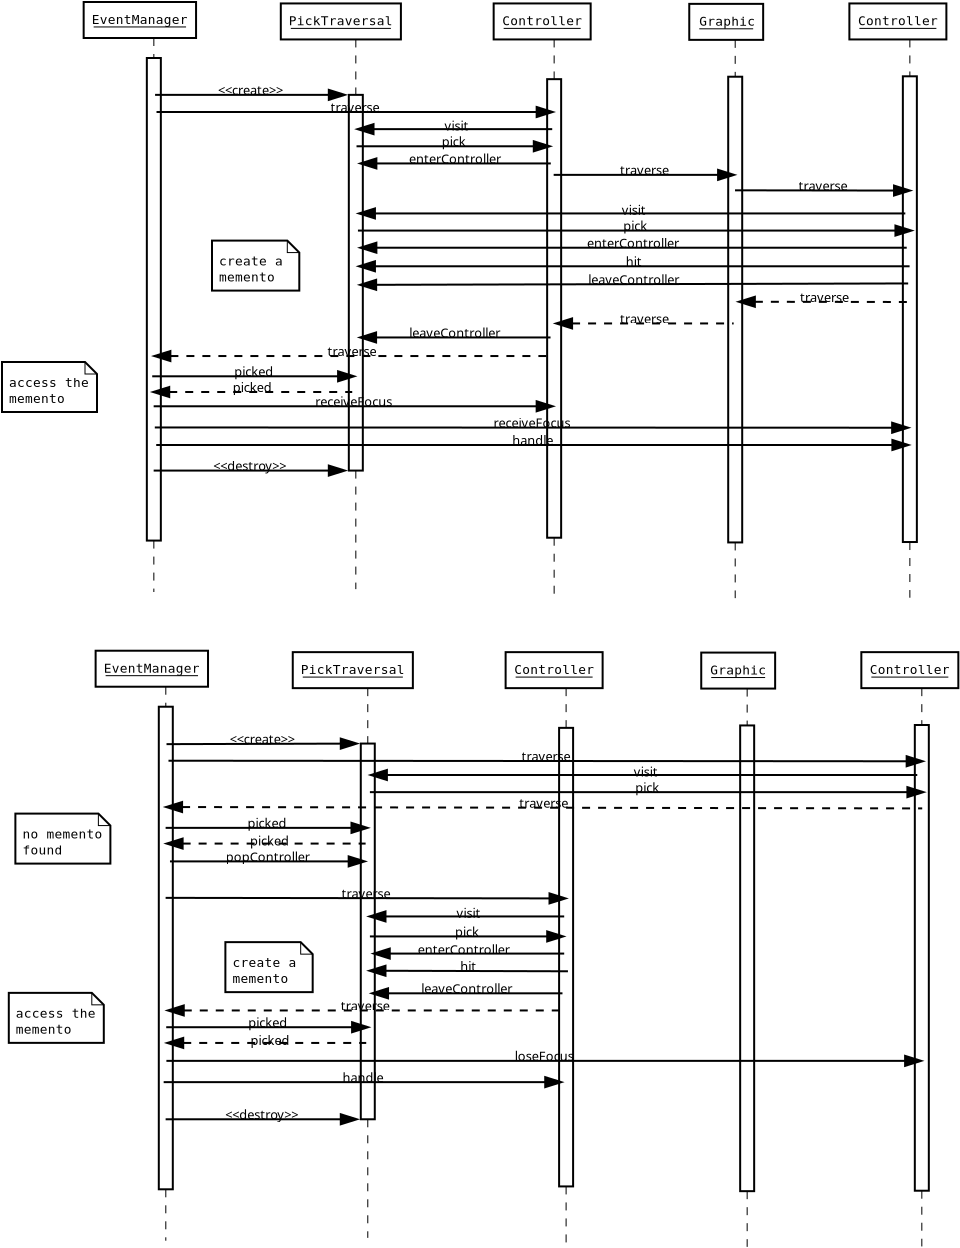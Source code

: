 <?xml version="1.0"?>
<dia:diagram xmlns:dia="http://www.lysator.liu.se/~alla/dia/">
  <dia:layer name="Background" visible="true">
    <dia:object type="UML - Objet" version="0" id="O0">
      <dia:attribute name="obj_pos">
        <dia:point val="33.423,3.45"/>
      </dia:attribute>
      <dia:attribute name="obj_bb">
        <dia:rectangle val="33.373,3.4;38.067,5.3"/>
      </dia:attribute>
      <dia:attribute name="elem_corner">
        <dia:point val="33.423,3.45"/>
      </dia:attribute>
      <dia:attribute name="elem_width">
        <dia:real val="4.594"/>
      </dia:attribute>
      <dia:attribute name="elem_height">
        <dia:real val="1.8"/>
      </dia:attribute>
      <dia:attribute name="text">
        <dia:composite type="text">
          <dia:attribute name="string">
            <dia:string>#Graphic#</dia:string>
          </dia:attribute>
          <dia:attribute name="font">
            <dia:font name="Courier"/>
          </dia:attribute>
          <dia:attribute name="height">
            <dia:real val="0.8"/>
          </dia:attribute>
          <dia:attribute name="pos">
            <dia:point val="35.72,4.545"/>
          </dia:attribute>
          <dia:attribute name="color">
            <dia:color val="#000000"/>
          </dia:attribute>
          <dia:attribute name="alignment">
            <dia:enum val="1"/>
          </dia:attribute>
        </dia:composite>
      </dia:attribute>
      <dia:attribute name="stereotype">
        <dia:string/>
      </dia:attribute>
      <dia:attribute name="exstate">
        <dia:string/>
      </dia:attribute>
      <dia:attribute name="attrib">
        <dia:composite type="text">
          <dia:attribute name="string">
            <dia:string>##</dia:string>
          </dia:attribute>
          <dia:attribute name="font">
            <dia:font name="Courier"/>
          </dia:attribute>
          <dia:attribute name="height">
            <dia:real val="0.8"/>
          </dia:attribute>
          <dia:attribute name="pos">
            <dia:point val="0,0"/>
          </dia:attribute>
          <dia:attribute name="color">
            <dia:color val="#000000"/>
          </dia:attribute>
          <dia:attribute name="alignment">
            <dia:enum val="0"/>
          </dia:attribute>
        </dia:composite>
      </dia:attribute>
      <dia:attribute name="is_active">
        <dia:boolean val="false"/>
      </dia:attribute>
      <dia:attribute name="show_attribs">
        <dia:boolean val="false"/>
      </dia:attribute>
      <dia:attribute name="multiple">
        <dia:boolean val="false"/>
      </dia:attribute>
    </dia:object>
    <dia:object type="UML - Lifeline" version="0" id="O1">
      <dia:attribute name="obj_pos">
        <dia:point val="35.72,5.25"/>
      </dia:attribute>
      <dia:attribute name="obj_bb">
        <dia:rectangle val="34.72,5.225;36.72,33.189"/>
      </dia:attribute>
      <dia:attribute name="conn_endpoints">
        <dia:point val="35.72,5.25"/>
        <dia:point val="35.72,33.164"/>
      </dia:attribute>
      <dia:attribute name="rtop">
        <dia:real val="1.843"/>
      </dia:attribute>
      <dia:attribute name="rbot">
        <dia:real val="25.129"/>
      </dia:attribute>
      <dia:attribute name="draw_focus">
        <dia:boolean val="true"/>
      </dia:attribute>
      <dia:attribute name="draw_cross">
        <dia:boolean val="false"/>
      </dia:attribute>
      <dia:connections>
        <dia:connection handle="0" to="O0" connection="6"/>
      </dia:connections>
    </dia:object>
    <dia:object type="UML - Objet" version="0" id="O2">
      <dia:attribute name="obj_pos">
        <dia:point val="3.143,3.357"/>
      </dia:attribute>
      <dia:attribute name="obj_bb">
        <dia:rectangle val="3.093,3.307;10.21,5.207"/>
      </dia:attribute>
      <dia:attribute name="elem_corner">
        <dia:point val="3.143,3.357"/>
      </dia:attribute>
      <dia:attribute name="elem_width">
        <dia:real val="7.018"/>
      </dia:attribute>
      <dia:attribute name="elem_height">
        <dia:real val="1.8"/>
      </dia:attribute>
      <dia:attribute name="text">
        <dia:composite type="text">
          <dia:attribute name="string">
            <dia:string>#EventManager#</dia:string>
          </dia:attribute>
          <dia:attribute name="font">
            <dia:font name="Courier"/>
          </dia:attribute>
          <dia:attribute name="height">
            <dia:real val="0.8"/>
          </dia:attribute>
          <dia:attribute name="pos">
            <dia:point val="6.652,4.452"/>
          </dia:attribute>
          <dia:attribute name="color">
            <dia:color val="#000000"/>
          </dia:attribute>
          <dia:attribute name="alignment">
            <dia:enum val="1"/>
          </dia:attribute>
        </dia:composite>
      </dia:attribute>
      <dia:attribute name="stereotype">
        <dia:string/>
      </dia:attribute>
      <dia:attribute name="exstate">
        <dia:string/>
      </dia:attribute>
      <dia:attribute name="attrib">
        <dia:composite type="text">
          <dia:attribute name="string">
            <dia:string>##</dia:string>
          </dia:attribute>
          <dia:attribute name="font">
            <dia:font name="Courier"/>
          </dia:attribute>
          <dia:attribute name="height">
            <dia:real val="0.8"/>
          </dia:attribute>
          <dia:attribute name="pos">
            <dia:point val="0,0"/>
          </dia:attribute>
          <dia:attribute name="color">
            <dia:color val="#000000"/>
          </dia:attribute>
          <dia:attribute name="alignment">
            <dia:enum val="0"/>
          </dia:attribute>
        </dia:composite>
      </dia:attribute>
      <dia:attribute name="is_active">
        <dia:boolean val="false"/>
      </dia:attribute>
      <dia:attribute name="show_attribs">
        <dia:boolean val="false"/>
      </dia:attribute>
      <dia:attribute name="multiple">
        <dia:boolean val="false"/>
      </dia:attribute>
    </dia:object>
    <dia:object type="UML - Objet" version="0" id="O3">
      <dia:attribute name="obj_pos">
        <dia:point val="23.643,3.429"/>
      </dia:attribute>
      <dia:attribute name="obj_bb">
        <dia:rectangle val="23.593,3.379;29.741,5.279"/>
      </dia:attribute>
      <dia:attribute name="elem_corner">
        <dia:point val="23.643,3.429"/>
      </dia:attribute>
      <dia:attribute name="elem_width">
        <dia:real val="6.048"/>
      </dia:attribute>
      <dia:attribute name="elem_height">
        <dia:real val="1.8"/>
      </dia:attribute>
      <dia:attribute name="text">
        <dia:composite type="text">
          <dia:attribute name="string">
            <dia:string>#Controller#</dia:string>
          </dia:attribute>
          <dia:attribute name="font">
            <dia:font name="Courier"/>
          </dia:attribute>
          <dia:attribute name="height">
            <dia:real val="0.8"/>
          </dia:attribute>
          <dia:attribute name="pos">
            <dia:point val="26.667,4.523"/>
          </dia:attribute>
          <dia:attribute name="color">
            <dia:color val="#000000"/>
          </dia:attribute>
          <dia:attribute name="alignment">
            <dia:enum val="1"/>
          </dia:attribute>
        </dia:composite>
      </dia:attribute>
      <dia:attribute name="stereotype">
        <dia:string/>
      </dia:attribute>
      <dia:attribute name="exstate">
        <dia:string/>
      </dia:attribute>
      <dia:attribute name="attrib">
        <dia:composite type="text">
          <dia:attribute name="string">
            <dia:string>##</dia:string>
          </dia:attribute>
          <dia:attribute name="font">
            <dia:font name="Courier"/>
          </dia:attribute>
          <dia:attribute name="height">
            <dia:real val="0.8"/>
          </dia:attribute>
          <dia:attribute name="pos">
            <dia:point val="0,0"/>
          </dia:attribute>
          <dia:attribute name="color">
            <dia:color val="#000000"/>
          </dia:attribute>
          <dia:attribute name="alignment">
            <dia:enum val="0"/>
          </dia:attribute>
        </dia:composite>
      </dia:attribute>
      <dia:attribute name="is_active">
        <dia:boolean val="false"/>
      </dia:attribute>
      <dia:attribute name="show_attribs">
        <dia:boolean val="false"/>
      </dia:attribute>
      <dia:attribute name="multiple">
        <dia:boolean val="false"/>
      </dia:attribute>
    </dia:object>
    <dia:object type="UML - Objet" version="0" id="O4">
      <dia:attribute name="obj_pos">
        <dia:point val="13,3.429"/>
      </dia:attribute>
      <dia:attribute name="obj_bb">
        <dia:rectangle val="12.95,3.379;20.552,5.279"/>
      </dia:attribute>
      <dia:attribute name="elem_corner">
        <dia:point val="13,3.429"/>
      </dia:attribute>
      <dia:attribute name="elem_width">
        <dia:real val="7.502"/>
      </dia:attribute>
      <dia:attribute name="elem_height">
        <dia:real val="1.8"/>
      </dia:attribute>
      <dia:attribute name="text">
        <dia:composite type="text">
          <dia:attribute name="string">
            <dia:string>#PickTraversal#</dia:string>
          </dia:attribute>
          <dia:attribute name="font">
            <dia:font name="Courier"/>
          </dia:attribute>
          <dia:attribute name="height">
            <dia:real val="0.8"/>
          </dia:attribute>
          <dia:attribute name="pos">
            <dia:point val="16.751,4.523"/>
          </dia:attribute>
          <dia:attribute name="color">
            <dia:color val="#000000"/>
          </dia:attribute>
          <dia:attribute name="alignment">
            <dia:enum val="1"/>
          </dia:attribute>
        </dia:composite>
      </dia:attribute>
      <dia:attribute name="stereotype">
        <dia:string/>
      </dia:attribute>
      <dia:attribute name="exstate">
        <dia:string/>
      </dia:attribute>
      <dia:attribute name="attrib">
        <dia:composite type="text">
          <dia:attribute name="string">
            <dia:string>##</dia:string>
          </dia:attribute>
          <dia:attribute name="font">
            <dia:font name="Courier"/>
          </dia:attribute>
          <dia:attribute name="height">
            <dia:real val="0.8"/>
          </dia:attribute>
          <dia:attribute name="pos">
            <dia:point val="0,0"/>
          </dia:attribute>
          <dia:attribute name="color">
            <dia:color val="#000000"/>
          </dia:attribute>
          <dia:attribute name="alignment">
            <dia:enum val="0"/>
          </dia:attribute>
        </dia:composite>
      </dia:attribute>
      <dia:attribute name="is_active">
        <dia:boolean val="false"/>
      </dia:attribute>
      <dia:attribute name="show_attribs">
        <dia:boolean val="false"/>
      </dia:attribute>
      <dia:attribute name="multiple">
        <dia:boolean val="false"/>
      </dia:attribute>
    </dia:object>
    <dia:object type="UML - Lifeline" version="0" id="O5">
      <dia:attribute name="obj_pos">
        <dia:point val="6.652,5.157"/>
      </dia:attribute>
      <dia:attribute name="obj_bb">
        <dia:rectangle val="5.652,5.132;7.652,32.882"/>
      </dia:attribute>
      <dia:attribute name="conn_endpoints">
        <dia:point val="6.652,5.157"/>
        <dia:point val="6.652,32.857"/>
      </dia:attribute>
      <dia:attribute name="rtop">
        <dia:real val="1"/>
      </dia:attribute>
      <dia:attribute name="rbot">
        <dia:real val="25.129"/>
      </dia:attribute>
      <dia:attribute name="draw_focus">
        <dia:boolean val="true"/>
      </dia:attribute>
      <dia:attribute name="draw_cross">
        <dia:boolean val="false"/>
      </dia:attribute>
      <dia:connections>
        <dia:connection handle="0" to="O2" connection="6"/>
      </dia:connections>
    </dia:object>
    <dia:object type="UML - Lifeline" version="0" id="O6">
      <dia:attribute name="obj_pos">
        <dia:point val="16.751,5.229"/>
      </dia:attribute>
      <dia:attribute name="obj_bb">
        <dia:rectangle val="15.751,5.204;17.751,32.739"/>
      </dia:attribute>
      <dia:attribute name="conn_endpoints">
        <dia:point val="16.751,5.229"/>
        <dia:point val="16.751,32.714"/>
      </dia:attribute>
      <dia:attribute name="rtop">
        <dia:real val="2.771"/>
      </dia:attribute>
      <dia:attribute name="rbot">
        <dia:real val="21.557"/>
      </dia:attribute>
      <dia:attribute name="draw_focus">
        <dia:boolean val="true"/>
      </dia:attribute>
      <dia:attribute name="draw_cross">
        <dia:boolean val="false"/>
      </dia:attribute>
      <dia:connections>
        <dia:connection handle="0" to="O4" connection="6"/>
      </dia:connections>
    </dia:object>
    <dia:object type="UML - Lifeline" version="0" id="O7">
      <dia:attribute name="obj_pos">
        <dia:point val="26.667,5.229"/>
      </dia:attribute>
      <dia:attribute name="obj_bb">
        <dia:rectangle val="25.667,5.204;27.667,33.025"/>
      </dia:attribute>
      <dia:attribute name="conn_endpoints">
        <dia:point val="26.667,5.229"/>
        <dia:point val="26.667,33"/>
      </dia:attribute>
      <dia:attribute name="rtop">
        <dia:real val="1.986"/>
      </dia:attribute>
      <dia:attribute name="rbot">
        <dia:real val="24.914"/>
      </dia:attribute>
      <dia:attribute name="draw_focus">
        <dia:boolean val="true"/>
      </dia:attribute>
      <dia:attribute name="draw_cross">
        <dia:boolean val="false"/>
      </dia:attribute>
      <dia:connections>
        <dia:connection handle="0" to="O3" connection="6"/>
      </dia:connections>
    </dia:object>
    <dia:object type="UML - Message" version="0" id="O8">
      <dia:attribute name="obj_pos">
        <dia:point val="6.714,8"/>
      </dia:attribute>
      <dia:attribute name="obj_bb">
        <dia:rectangle val="5.864,6.555;17.101,9.055"/>
      </dia:attribute>
      <dia:attribute name="conn_endpoints">
        <dia:point val="6.714,8"/>
        <dia:point val="16.251,8"/>
      </dia:attribute>
      <dia:attribute name="text">
        <dia:string>#create#</dia:string>
      </dia:attribute>
      <dia:attribute name="text_pos">
        <dia:point val="11.483,8"/>
      </dia:attribute>
      <dia:attribute name="type">
        <dia:int val="1"/>
      </dia:attribute>
      <dia:connections>
        <dia:connection handle="1" to="O6" connection="0"/>
      </dia:connections>
    </dia:object>
    <dia:object type="UML - Message" version="0" id="O9">
      <dia:attribute name="obj_pos">
        <dia:point val="6.643,26.786"/>
      </dia:attribute>
      <dia:attribute name="obj_bb">
        <dia:rectangle val="5.793,25.341;17.101,27.841"/>
      </dia:attribute>
      <dia:attribute name="conn_endpoints">
        <dia:point val="6.643,26.786"/>
        <dia:point val="16.251,26.786"/>
      </dia:attribute>
      <dia:attribute name="text">
        <dia:string>#destroy#</dia:string>
      </dia:attribute>
      <dia:attribute name="text_pos">
        <dia:point val="11.447,26.786"/>
      </dia:attribute>
      <dia:attribute name="type">
        <dia:int val="2"/>
      </dia:attribute>
    </dia:object>
    <dia:object type="UML - Message" version="0" id="O10">
      <dia:attribute name="obj_pos">
        <dia:point val="6.786,8.857"/>
      </dia:attribute>
      <dia:attribute name="obj_bb">
        <dia:rectangle val="5.936,7.412;27.493,9.912"/>
      </dia:attribute>
      <dia:attribute name="conn_endpoints">
        <dia:point val="6.786,8.857"/>
        <dia:point val="26.643,8.857"/>
      </dia:attribute>
      <dia:attribute name="text">
        <dia:string>#traverse#</dia:string>
      </dia:attribute>
      <dia:attribute name="text_pos">
        <dia:point val="16.714,8.857"/>
      </dia:attribute>
      <dia:attribute name="type">
        <dia:int val="0"/>
      </dia:attribute>
    </dia:object>
    <dia:object type="UML - Message" version="0" id="O11">
      <dia:attribute name="obj_pos">
        <dia:point val="26.571,9.714"/>
      </dia:attribute>
      <dia:attribute name="obj_bb">
        <dia:rectangle val="15.936,8.341;27.421,10.841"/>
      </dia:attribute>
      <dia:attribute name="conn_endpoints">
        <dia:point val="26.571,9.714"/>
        <dia:point val="16.786,9.714"/>
      </dia:attribute>
      <dia:attribute name="text">
        <dia:string>#visit#</dia:string>
      </dia:attribute>
      <dia:attribute name="text_pos">
        <dia:point val="21.786,9.786"/>
      </dia:attribute>
      <dia:attribute name="type">
        <dia:int val="0"/>
      </dia:attribute>
    </dia:object>
    <dia:object type="UML - Message" version="0" id="O12">
      <dia:attribute name="obj_pos">
        <dia:point val="16.786,10.571"/>
      </dia:attribute>
      <dia:attribute name="obj_bb">
        <dia:rectangle val="15.936,9.127;27.35,11.627"/>
      </dia:attribute>
      <dia:attribute name="conn_endpoints">
        <dia:point val="16.786,10.571"/>
        <dia:point val="26.5,10.571"/>
      </dia:attribute>
      <dia:attribute name="text">
        <dia:string>#pick#</dia:string>
      </dia:attribute>
      <dia:attribute name="text_pos">
        <dia:point val="21.643,10.571"/>
      </dia:attribute>
      <dia:attribute name="type">
        <dia:int val="0"/>
      </dia:attribute>
    </dia:object>
    <dia:object type="UML - Objet" version="0" id="O13">
      <dia:attribute name="obj_pos">
        <dia:point val="41.429,3.429"/>
      </dia:attribute>
      <dia:attribute name="obj_bb">
        <dia:rectangle val="41.379,3.379;47.527,5.279"/>
      </dia:attribute>
      <dia:attribute name="elem_corner">
        <dia:point val="41.429,3.429"/>
      </dia:attribute>
      <dia:attribute name="elem_width">
        <dia:real val="6.048"/>
      </dia:attribute>
      <dia:attribute name="elem_height">
        <dia:real val="1.8"/>
      </dia:attribute>
      <dia:attribute name="text">
        <dia:composite type="text">
          <dia:attribute name="string">
            <dia:string>#Controller#</dia:string>
          </dia:attribute>
          <dia:attribute name="font">
            <dia:font name="Courier"/>
          </dia:attribute>
          <dia:attribute name="height">
            <dia:real val="0.8"/>
          </dia:attribute>
          <dia:attribute name="pos">
            <dia:point val="44.453,4.523"/>
          </dia:attribute>
          <dia:attribute name="color">
            <dia:color val="#000000"/>
          </dia:attribute>
          <dia:attribute name="alignment">
            <dia:enum val="1"/>
          </dia:attribute>
        </dia:composite>
      </dia:attribute>
      <dia:attribute name="stereotype">
        <dia:string/>
      </dia:attribute>
      <dia:attribute name="exstate">
        <dia:string/>
      </dia:attribute>
      <dia:attribute name="attrib">
        <dia:composite type="text">
          <dia:attribute name="string">
            <dia:string>##</dia:string>
          </dia:attribute>
          <dia:attribute name="font">
            <dia:font name="Courier"/>
          </dia:attribute>
          <dia:attribute name="height">
            <dia:real val="0.8"/>
          </dia:attribute>
          <dia:attribute name="pos">
            <dia:point val="0,0"/>
          </dia:attribute>
          <dia:attribute name="color">
            <dia:color val="#000000"/>
          </dia:attribute>
          <dia:attribute name="alignment">
            <dia:enum val="0"/>
          </dia:attribute>
        </dia:composite>
      </dia:attribute>
      <dia:attribute name="is_active">
        <dia:boolean val="false"/>
      </dia:attribute>
      <dia:attribute name="show_attribs">
        <dia:boolean val="false"/>
      </dia:attribute>
      <dia:attribute name="multiple">
        <dia:boolean val="false"/>
      </dia:attribute>
    </dia:object>
    <dia:object type="UML - Lifeline" version="0" id="O14">
      <dia:attribute name="obj_pos">
        <dia:point val="44.453,5.229"/>
      </dia:attribute>
      <dia:attribute name="obj_bb">
        <dia:rectangle val="43.453,5.204;45.453,33.168"/>
      </dia:attribute>
      <dia:attribute name="conn_endpoints">
        <dia:point val="44.453,5.229"/>
        <dia:point val="44.453,33.143"/>
      </dia:attribute>
      <dia:attribute name="rtop">
        <dia:real val="1.843"/>
      </dia:attribute>
      <dia:attribute name="rbot">
        <dia:real val="25.129"/>
      </dia:attribute>
      <dia:attribute name="draw_focus">
        <dia:boolean val="true"/>
      </dia:attribute>
      <dia:attribute name="draw_cross">
        <dia:boolean val="false"/>
      </dia:attribute>
      <dia:connections>
        <dia:connection handle="0" to="O13" connection="6"/>
      </dia:connections>
    </dia:object>
    <dia:object type="UML - Message" version="0" id="O15">
      <dia:attribute name="obj_pos">
        <dia:point val="6.571,22.072"/>
      </dia:attribute>
      <dia:attribute name="obj_bb">
        <dia:rectangle val="5.721,20.627;17.564,23.127"/>
      </dia:attribute>
      <dia:attribute name="conn_endpoints">
        <dia:point val="6.571,22.072"/>
        <dia:point val="16.714,22.072"/>
      </dia:attribute>
      <dia:attribute name="text">
        <dia:string>#picked#</dia:string>
      </dia:attribute>
      <dia:attribute name="text_pos">
        <dia:point val="11.643,22.072"/>
      </dia:attribute>
      <dia:attribute name="type">
        <dia:int val="0"/>
      </dia:attribute>
    </dia:object>
    <dia:object type="UML - Message" version="0" id="O16">
      <dia:attribute name="obj_pos">
        <dia:point val="6.571,22.857"/>
      </dia:attribute>
      <dia:attribute name="obj_bb">
        <dia:rectangle val="5.721,21.413;17.421,23.913"/>
      </dia:attribute>
      <dia:attribute name="conn_endpoints">
        <dia:point val="6.571,22.857"/>
        <dia:point val="16.571,22.857"/>
      </dia:attribute>
      <dia:attribute name="text">
        <dia:string>#picked#</dia:string>
      </dia:attribute>
      <dia:attribute name="text_pos">
        <dia:point val="11.571,22.857"/>
      </dia:attribute>
      <dia:attribute name="type">
        <dia:int val="4"/>
      </dia:attribute>
    </dia:object>
    <dia:object type="UML - Message" version="0" id="O17">
      <dia:attribute name="obj_pos">
        <dia:point val="26.5,11.429"/>
      </dia:attribute>
      <dia:attribute name="obj_bb">
        <dia:rectangle val="16.079,9.984;30.036,12.484"/>
      </dia:attribute>
      <dia:attribute name="conn_endpoints">
        <dia:point val="26.5,11.429"/>
        <dia:point val="16.929,11.429"/>
      </dia:attribute>
      <dia:attribute name="text">
        <dia:string>#enterController#</dia:string>
      </dia:attribute>
      <dia:attribute name="text_pos">
        <dia:point val="21.714,11.429"/>
      </dia:attribute>
      <dia:attribute name="type">
        <dia:int val="0"/>
      </dia:attribute>
    </dia:object>
    <dia:object type="UML - Message" version="0" id="O18">
      <dia:attribute name="obj_pos">
        <dia:point val="26.643,12"/>
      </dia:attribute>
      <dia:attribute name="obj_bb">
        <dia:rectangle val="25.793,10.555;36.564,13.055"/>
      </dia:attribute>
      <dia:attribute name="conn_endpoints">
        <dia:point val="26.643,12"/>
        <dia:point val="35.714,12"/>
      </dia:attribute>
      <dia:attribute name="text">
        <dia:string>#traverse#</dia:string>
      </dia:attribute>
      <dia:attribute name="text_pos">
        <dia:point val="31.179,12"/>
      </dia:attribute>
      <dia:attribute name="type">
        <dia:int val="0"/>
      </dia:attribute>
    </dia:object>
    <dia:object type="UML - Message" version="0" id="O19">
      <dia:attribute name="obj_pos">
        <dia:point val="44.225,13.929"/>
      </dia:attribute>
      <dia:attribute name="obj_bb">
        <dia:rectangle val="16.007,12.555;45.075,15.055"/>
      </dia:attribute>
      <dia:attribute name="conn_endpoints">
        <dia:point val="44.225,13.929"/>
        <dia:point val="16.857,13.929"/>
      </dia:attribute>
      <dia:attribute name="text">
        <dia:string>#visit#</dia:string>
      </dia:attribute>
      <dia:attribute name="text_pos">
        <dia:point val="30.648,14"/>
      </dia:attribute>
      <dia:attribute name="type">
        <dia:int val="0"/>
      </dia:attribute>
    </dia:object>
    <dia:object type="UML - Message" version="0" id="O20">
      <dia:attribute name="obj_pos">
        <dia:point val="16.857,14.786"/>
      </dia:attribute>
      <dia:attribute name="obj_bb">
        <dia:rectangle val="16.007,13.341;45.432,15.841"/>
      </dia:attribute>
      <dia:attribute name="conn_endpoints">
        <dia:point val="16.857,14.786"/>
        <dia:point val="44.582,14.786"/>
      </dia:attribute>
      <dia:attribute name="text">
        <dia:string>#pick#</dia:string>
      </dia:attribute>
      <dia:attribute name="text_pos">
        <dia:point val="30.72,14.786"/>
      </dia:attribute>
      <dia:attribute name="type">
        <dia:int val="0"/>
      </dia:attribute>
    </dia:object>
    <dia:object type="UML - Message" version="0" id="O21">
      <dia:attribute name="obj_pos">
        <dia:point val="44.296,15.643"/>
      </dia:attribute>
      <dia:attribute name="obj_bb">
        <dia:rectangle val="16.079,14.198;45.146,16.698"/>
      </dia:attribute>
      <dia:attribute name="conn_endpoints">
        <dia:point val="44.296,15.643"/>
        <dia:point val="16.929,15.643"/>
      </dia:attribute>
      <dia:attribute name="text">
        <dia:string>#enterController#</dia:string>
      </dia:attribute>
      <dia:attribute name="text_pos">
        <dia:point val="30.612,15.643"/>
      </dia:attribute>
      <dia:attribute name="type">
        <dia:int val="0"/>
      </dia:attribute>
    </dia:object>
    <dia:object type="UML - Message" version="0" id="O22">
      <dia:attribute name="obj_pos">
        <dia:point val="44.368,17.429"/>
      </dia:attribute>
      <dia:attribute name="obj_bb">
        <dia:rectangle val="16.067,16.02;45.218,18.52"/>
      </dia:attribute>
      <dia:attribute name="conn_endpoints">
        <dia:point val="44.368,17.429"/>
        <dia:point val="16.917,17.5"/>
      </dia:attribute>
      <dia:attribute name="text">
        <dia:string>#leaveController#</dia:string>
      </dia:attribute>
      <dia:attribute name="text_pos">
        <dia:point val="30.642,17.464"/>
      </dia:attribute>
      <dia:attribute name="type">
        <dia:int val="0"/>
      </dia:attribute>
    </dia:object>
    <dia:object type="UML - Message" version="0" id="O23">
      <dia:attribute name="obj_pos">
        <dia:point val="26.714,19.429"/>
      </dia:attribute>
      <dia:attribute name="obj_bb">
        <dia:rectangle val="25.864,17.984;36.493,20.484"/>
      </dia:attribute>
      <dia:attribute name="conn_endpoints">
        <dia:point val="26.714,19.429"/>
        <dia:point val="35.643,19.429"/>
      </dia:attribute>
      <dia:attribute name="text">
        <dia:string>#traverse#</dia:string>
      </dia:attribute>
      <dia:attribute name="text_pos">
        <dia:point val="31.179,19.429"/>
      </dia:attribute>
      <dia:attribute name="type">
        <dia:int val="4"/>
      </dia:attribute>
    </dia:object>
    <dia:object type="UML - Message" version="0" id="O24">
      <dia:attribute name="obj_pos">
        <dia:point val="26.486,20.13"/>
      </dia:attribute>
      <dia:attribute name="obj_bb">
        <dia:rectangle val="16.064,18.686;30.022,21.186"/>
      </dia:attribute>
      <dia:attribute name="conn_endpoints">
        <dia:point val="26.486,20.13"/>
        <dia:point val="16.914,20.13"/>
      </dia:attribute>
      <dia:attribute name="text">
        <dia:string>#leaveController#</dia:string>
      </dia:attribute>
      <dia:attribute name="text_pos">
        <dia:point val="21.7,20.13"/>
      </dia:attribute>
      <dia:attribute name="type">
        <dia:int val="0"/>
      </dia:attribute>
    </dia:object>
    <dia:object type="UML - Message" version="0" id="O25">
      <dia:attribute name="obj_pos">
        <dia:point val="6.629,21.059"/>
      </dia:attribute>
      <dia:attribute name="obj_bb">
        <dia:rectangle val="5.779,19.614;27.336,22.114"/>
      </dia:attribute>
      <dia:attribute name="conn_endpoints">
        <dia:point val="6.629,21.059"/>
        <dia:point val="26.486,21.059"/>
      </dia:attribute>
      <dia:attribute name="text">
        <dia:string>#traverse#</dia:string>
      </dia:attribute>
      <dia:attribute name="text_pos">
        <dia:point val="16.557,21.059"/>
      </dia:attribute>
      <dia:attribute name="type">
        <dia:int val="4"/>
      </dia:attribute>
    </dia:object>
    <dia:object type="UML - Message" version="0" id="O26">
      <dia:attribute name="obj_pos">
        <dia:point val="6.643,23.571"/>
      </dia:attribute>
      <dia:attribute name="obj_bb">
        <dia:rectangle val="5.793,22.127;27.493,24.627"/>
      </dia:attribute>
      <dia:attribute name="conn_endpoints">
        <dia:point val="6.643,23.571"/>
        <dia:point val="26.643,23.571"/>
      </dia:attribute>
      <dia:attribute name="text">
        <dia:string>#receiveFocus#</dia:string>
      </dia:attribute>
      <dia:attribute name="text_pos">
        <dia:point val="16.643,23.571"/>
      </dia:attribute>
      <dia:attribute name="type">
        <dia:int val="0"/>
      </dia:attribute>
    </dia:object>
    <dia:object type="UML - Message" version="0" id="O27">
      <dia:attribute name="obj_pos">
        <dia:point val="6.7,24.63"/>
      </dia:attribute>
      <dia:attribute name="obj_bb">
        <dia:rectangle val="5.85,23.192;45.267,25.692"/>
      </dia:attribute>
      <dia:attribute name="conn_endpoints">
        <dia:point val="6.7,24.63"/>
        <dia:point val="44.417,24.643"/>
      </dia:attribute>
      <dia:attribute name="text">
        <dia:string>#receiveFocus#</dia:string>
      </dia:attribute>
      <dia:attribute name="text_pos">
        <dia:point val="25.558,24.637"/>
      </dia:attribute>
      <dia:attribute name="type">
        <dia:int val="0"/>
      </dia:attribute>
    </dia:object>
    <dia:object type="UML - Message" version="0" id="O28">
      <dia:attribute name="obj_pos">
        <dia:point val="44.439,16.571"/>
      </dia:attribute>
      <dia:attribute name="obj_bb">
        <dia:rectangle val="16.007,15.127;45.289,17.627"/>
      </dia:attribute>
      <dia:attribute name="conn_endpoints">
        <dia:point val="44.439,16.571"/>
        <dia:point val="16.857,16.571"/>
      </dia:attribute>
      <dia:attribute name="text">
        <dia:string>#hit#</dia:string>
      </dia:attribute>
      <dia:attribute name="text_pos">
        <dia:point val="30.648,16.571"/>
      </dia:attribute>
      <dia:attribute name="type">
        <dia:int val="0"/>
      </dia:attribute>
    </dia:object>
    <dia:object type="UML - Message" version="0" id="O29">
      <dia:attribute name="obj_pos">
        <dia:point val="35.711,12.773"/>
      </dia:attribute>
      <dia:attribute name="obj_bb">
        <dia:rectangle val="34.861,11.335;45.361,13.835"/>
      </dia:attribute>
      <dia:attribute name="conn_endpoints">
        <dia:point val="35.711,12.773"/>
        <dia:point val="44.511,12.786"/>
      </dia:attribute>
      <dia:attribute name="text">
        <dia:string>#traverse#</dia:string>
      </dia:attribute>
      <dia:attribute name="text_pos">
        <dia:point val="40.111,12.78"/>
      </dia:attribute>
      <dia:attribute name="type">
        <dia:int val="0"/>
      </dia:attribute>
    </dia:object>
    <dia:object type="UML - Message" version="0" id="O30">
      <dia:attribute name="obj_pos">
        <dia:point val="35.853,18.345"/>
      </dia:attribute>
      <dia:attribute name="obj_bb">
        <dia:rectangle val="35.003,16.906;45.361,19.406"/>
      </dia:attribute>
      <dia:attribute name="conn_endpoints">
        <dia:point val="35.853,18.345"/>
        <dia:point val="44.511,18.357"/>
      </dia:attribute>
      <dia:attribute name="text">
        <dia:string>#traverse#</dia:string>
      </dia:attribute>
      <dia:attribute name="text_pos">
        <dia:point val="40.182,18.351"/>
      </dia:attribute>
      <dia:attribute name="type">
        <dia:int val="4"/>
      </dia:attribute>
    </dia:object>
    <dia:object type="UML - Note" version="0" id="O31">
      <dia:attribute name="obj_pos">
        <dia:point val="9.56,15.286"/>
      </dia:attribute>
      <dia:attribute name="obj_bb">
        <dia:rectangle val="9.51,15.236;15.073,17.836"/>
      </dia:attribute>
      <dia:attribute name="elem_corner">
        <dia:point val="9.56,15.286"/>
      </dia:attribute>
      <dia:attribute name="elem_width">
        <dia:real val="5.463"/>
      </dia:attribute>
      <dia:attribute name="elem_height">
        <dia:real val="2.5"/>
      </dia:attribute>
      <dia:attribute name="text">
        <dia:composite type="text">
          <dia:attribute name="string">
            <dia:string>#create a 
memento#</dia:string>
          </dia:attribute>
          <dia:attribute name="font">
            <dia:font name="Courier"/>
          </dia:attribute>
          <dia:attribute name="height">
            <dia:real val="0.8"/>
          </dia:attribute>
          <dia:attribute name="pos">
            <dia:point val="9.91,16.53"/>
          </dia:attribute>
          <dia:attribute name="color">
            <dia:color val="#000000"/>
          </dia:attribute>
          <dia:attribute name="alignment">
            <dia:enum val="0"/>
          </dia:attribute>
        </dia:composite>
      </dia:attribute>
    </dia:object>
    <dia:object type="UML - Note" version="0" id="O32">
      <dia:attribute name="obj_pos">
        <dia:point val="-0.94,21.357"/>
      </dia:attribute>
      <dia:attribute name="obj_bb">
        <dia:rectangle val="-0.99,21.307;5.058,23.907"/>
      </dia:attribute>
      <dia:attribute name="elem_corner">
        <dia:point val="-0.94,21.357"/>
      </dia:attribute>
      <dia:attribute name="elem_width">
        <dia:real val="5.948"/>
      </dia:attribute>
      <dia:attribute name="elem_height">
        <dia:real val="2.5"/>
      </dia:attribute>
      <dia:attribute name="text">
        <dia:composite type="text">
          <dia:attribute name="string">
            <dia:string>#access the
memento#</dia:string>
          </dia:attribute>
          <dia:attribute name="font">
            <dia:font name="Courier"/>
          </dia:attribute>
          <dia:attribute name="height">
            <dia:real val="0.8"/>
          </dia:attribute>
          <dia:attribute name="pos">
            <dia:point val="-0.59,22.602"/>
          </dia:attribute>
          <dia:attribute name="color">
            <dia:color val="#000000"/>
          </dia:attribute>
          <dia:attribute name="alignment">
            <dia:enum val="0"/>
          </dia:attribute>
        </dia:composite>
      </dia:attribute>
    </dia:object>
    <dia:object type="UML - Objet" version="0" id="O33">
      <dia:attribute name="obj_pos">
        <dia:point val="34.022,35.886"/>
      </dia:attribute>
      <dia:attribute name="obj_bb">
        <dia:rectangle val="33.972,35.836;38.665,37.736"/>
      </dia:attribute>
      <dia:attribute name="elem_corner">
        <dia:point val="34.022,35.886"/>
      </dia:attribute>
      <dia:attribute name="elem_width">
        <dia:real val="4.594"/>
      </dia:attribute>
      <dia:attribute name="elem_height">
        <dia:real val="1.8"/>
      </dia:attribute>
      <dia:attribute name="text">
        <dia:composite type="text">
          <dia:attribute name="string">
            <dia:string>#Graphic#</dia:string>
          </dia:attribute>
          <dia:attribute name="font">
            <dia:font name="Courier"/>
          </dia:attribute>
          <dia:attribute name="height">
            <dia:real val="0.8"/>
          </dia:attribute>
          <dia:attribute name="pos">
            <dia:point val="36.318,36.98"/>
          </dia:attribute>
          <dia:attribute name="color">
            <dia:color val="#000000"/>
          </dia:attribute>
          <dia:attribute name="alignment">
            <dia:enum val="1"/>
          </dia:attribute>
        </dia:composite>
      </dia:attribute>
      <dia:attribute name="stereotype">
        <dia:string/>
      </dia:attribute>
      <dia:attribute name="exstate">
        <dia:string/>
      </dia:attribute>
      <dia:attribute name="attrib">
        <dia:composite type="text">
          <dia:attribute name="string">
            <dia:string>##</dia:string>
          </dia:attribute>
          <dia:attribute name="font">
            <dia:font name="Courier"/>
          </dia:attribute>
          <dia:attribute name="height">
            <dia:real val="0.8"/>
          </dia:attribute>
          <dia:attribute name="pos">
            <dia:point val="34.522,39.18"/>
          </dia:attribute>
          <dia:attribute name="color">
            <dia:color val="#000000"/>
          </dia:attribute>
          <dia:attribute name="alignment">
            <dia:enum val="0"/>
          </dia:attribute>
        </dia:composite>
      </dia:attribute>
      <dia:attribute name="is_active">
        <dia:boolean val="false"/>
      </dia:attribute>
      <dia:attribute name="show_attribs">
        <dia:boolean val="false"/>
      </dia:attribute>
      <dia:attribute name="multiple">
        <dia:boolean val="false"/>
      </dia:attribute>
    </dia:object>
    <dia:object type="UML - Lifeline" version="0" id="O34">
      <dia:attribute name="obj_pos">
        <dia:point val="36.318,37.686"/>
      </dia:attribute>
      <dia:attribute name="obj_bb">
        <dia:rectangle val="35.318,37.661;37.318,65.625"/>
      </dia:attribute>
      <dia:attribute name="conn_endpoints">
        <dia:point val="36.318,37.686"/>
        <dia:point val="36.318,65.6"/>
      </dia:attribute>
      <dia:attribute name="rtop">
        <dia:real val="1.843"/>
      </dia:attribute>
      <dia:attribute name="rbot">
        <dia:real val="25.129"/>
      </dia:attribute>
      <dia:attribute name="draw_focus">
        <dia:boolean val="true"/>
      </dia:attribute>
      <dia:attribute name="draw_cross">
        <dia:boolean val="false"/>
      </dia:attribute>
      <dia:connections>
        <dia:connection handle="0" to="O33" connection="6"/>
      </dia:connections>
    </dia:object>
    <dia:object type="UML - Objet" version="0" id="O35">
      <dia:attribute name="obj_pos">
        <dia:point val="3.741,35.793"/>
      </dia:attribute>
      <dia:attribute name="obj_bb">
        <dia:rectangle val="3.691,35.743;10.809,37.643"/>
      </dia:attribute>
      <dia:attribute name="elem_corner">
        <dia:point val="3.741,35.793"/>
      </dia:attribute>
      <dia:attribute name="elem_width">
        <dia:real val="7.018"/>
      </dia:attribute>
      <dia:attribute name="elem_height">
        <dia:real val="1.8"/>
      </dia:attribute>
      <dia:attribute name="text">
        <dia:composite type="text">
          <dia:attribute name="string">
            <dia:string>#EventManager#</dia:string>
          </dia:attribute>
          <dia:attribute name="font">
            <dia:font name="Courier"/>
          </dia:attribute>
          <dia:attribute name="height">
            <dia:real val="0.8"/>
          </dia:attribute>
          <dia:attribute name="pos">
            <dia:point val="7.25,36.888"/>
          </dia:attribute>
          <dia:attribute name="color">
            <dia:color val="#000000"/>
          </dia:attribute>
          <dia:attribute name="alignment">
            <dia:enum val="1"/>
          </dia:attribute>
        </dia:composite>
      </dia:attribute>
      <dia:attribute name="stereotype">
        <dia:string/>
      </dia:attribute>
      <dia:attribute name="exstate">
        <dia:string/>
      </dia:attribute>
      <dia:attribute name="attrib">
        <dia:composite type="text">
          <dia:attribute name="string">
            <dia:string>##</dia:string>
          </dia:attribute>
          <dia:attribute name="font">
            <dia:font name="Courier"/>
          </dia:attribute>
          <dia:attribute name="height">
            <dia:real val="0.8"/>
          </dia:attribute>
          <dia:attribute name="pos">
            <dia:point val="4.241,39.088"/>
          </dia:attribute>
          <dia:attribute name="color">
            <dia:color val="#000000"/>
          </dia:attribute>
          <dia:attribute name="alignment">
            <dia:enum val="0"/>
          </dia:attribute>
        </dia:composite>
      </dia:attribute>
      <dia:attribute name="is_active">
        <dia:boolean val="false"/>
      </dia:attribute>
      <dia:attribute name="show_attribs">
        <dia:boolean val="false"/>
      </dia:attribute>
      <dia:attribute name="multiple">
        <dia:boolean val="false"/>
      </dia:attribute>
    </dia:object>
    <dia:object type="UML - Objet" version="0" id="O36">
      <dia:attribute name="obj_pos">
        <dia:point val="24.241,35.864"/>
      </dia:attribute>
      <dia:attribute name="obj_bb">
        <dia:rectangle val="24.191,35.814;30.339,37.714"/>
      </dia:attribute>
      <dia:attribute name="elem_corner">
        <dia:point val="24.241,35.864"/>
      </dia:attribute>
      <dia:attribute name="elem_width">
        <dia:real val="6.048"/>
      </dia:attribute>
      <dia:attribute name="elem_height">
        <dia:real val="1.8"/>
      </dia:attribute>
      <dia:attribute name="text">
        <dia:composite type="text">
          <dia:attribute name="string">
            <dia:string>#Controller#</dia:string>
          </dia:attribute>
          <dia:attribute name="font">
            <dia:font name="Courier"/>
          </dia:attribute>
          <dia:attribute name="height">
            <dia:real val="0.8"/>
          </dia:attribute>
          <dia:attribute name="pos">
            <dia:point val="27.265,36.959"/>
          </dia:attribute>
          <dia:attribute name="color">
            <dia:color val="#000000"/>
          </dia:attribute>
          <dia:attribute name="alignment">
            <dia:enum val="1"/>
          </dia:attribute>
        </dia:composite>
      </dia:attribute>
      <dia:attribute name="stereotype">
        <dia:string/>
      </dia:attribute>
      <dia:attribute name="exstate">
        <dia:string/>
      </dia:attribute>
      <dia:attribute name="attrib">
        <dia:composite type="text">
          <dia:attribute name="string">
            <dia:string>##</dia:string>
          </dia:attribute>
          <dia:attribute name="font">
            <dia:font name="Courier"/>
          </dia:attribute>
          <dia:attribute name="height">
            <dia:real val="0.8"/>
          </dia:attribute>
          <dia:attribute name="pos">
            <dia:point val="24.741,39.159"/>
          </dia:attribute>
          <dia:attribute name="color">
            <dia:color val="#000000"/>
          </dia:attribute>
          <dia:attribute name="alignment">
            <dia:enum val="0"/>
          </dia:attribute>
        </dia:composite>
      </dia:attribute>
      <dia:attribute name="is_active">
        <dia:boolean val="false"/>
      </dia:attribute>
      <dia:attribute name="show_attribs">
        <dia:boolean val="false"/>
      </dia:attribute>
      <dia:attribute name="multiple">
        <dia:boolean val="false"/>
      </dia:attribute>
    </dia:object>
    <dia:object type="UML - Objet" version="0" id="O37">
      <dia:attribute name="obj_pos">
        <dia:point val="13.598,35.864"/>
      </dia:attribute>
      <dia:attribute name="obj_bb">
        <dia:rectangle val="13.548,35.814;21.151,37.714"/>
      </dia:attribute>
      <dia:attribute name="elem_corner">
        <dia:point val="13.598,35.864"/>
      </dia:attribute>
      <dia:attribute name="elem_width">
        <dia:real val="7.502"/>
      </dia:attribute>
      <dia:attribute name="elem_height">
        <dia:real val="1.8"/>
      </dia:attribute>
      <dia:attribute name="text">
        <dia:composite type="text">
          <dia:attribute name="string">
            <dia:string>#PickTraversal#</dia:string>
          </dia:attribute>
          <dia:attribute name="font">
            <dia:font name="Courier"/>
          </dia:attribute>
          <dia:attribute name="height">
            <dia:real val="0.8"/>
          </dia:attribute>
          <dia:attribute name="pos">
            <dia:point val="17.349,36.959"/>
          </dia:attribute>
          <dia:attribute name="color">
            <dia:color val="#000000"/>
          </dia:attribute>
          <dia:attribute name="alignment">
            <dia:enum val="1"/>
          </dia:attribute>
        </dia:composite>
      </dia:attribute>
      <dia:attribute name="stereotype">
        <dia:string/>
      </dia:attribute>
      <dia:attribute name="exstate">
        <dia:string/>
      </dia:attribute>
      <dia:attribute name="attrib">
        <dia:composite type="text">
          <dia:attribute name="string">
            <dia:string>##</dia:string>
          </dia:attribute>
          <dia:attribute name="font">
            <dia:font name="Courier"/>
          </dia:attribute>
          <dia:attribute name="height">
            <dia:real val="0.8"/>
          </dia:attribute>
          <dia:attribute name="pos">
            <dia:point val="14.098,39.159"/>
          </dia:attribute>
          <dia:attribute name="color">
            <dia:color val="#000000"/>
          </dia:attribute>
          <dia:attribute name="alignment">
            <dia:enum val="0"/>
          </dia:attribute>
        </dia:composite>
      </dia:attribute>
      <dia:attribute name="is_active">
        <dia:boolean val="false"/>
      </dia:attribute>
      <dia:attribute name="show_attribs">
        <dia:boolean val="false"/>
      </dia:attribute>
      <dia:attribute name="multiple">
        <dia:boolean val="false"/>
      </dia:attribute>
    </dia:object>
    <dia:object type="UML - Lifeline" version="0" id="O38">
      <dia:attribute name="obj_pos">
        <dia:point val="7.25,37.593"/>
      </dia:attribute>
      <dia:attribute name="obj_bb">
        <dia:rectangle val="6.25,37.568;8.25,65.318"/>
      </dia:attribute>
      <dia:attribute name="conn_endpoints">
        <dia:point val="7.25,37.593"/>
        <dia:point val="7.25,65.293"/>
      </dia:attribute>
      <dia:attribute name="rtop">
        <dia:real val="1"/>
      </dia:attribute>
      <dia:attribute name="rbot">
        <dia:real val="25.129"/>
      </dia:attribute>
      <dia:attribute name="draw_focus">
        <dia:boolean val="true"/>
      </dia:attribute>
      <dia:attribute name="draw_cross">
        <dia:boolean val="false"/>
      </dia:attribute>
      <dia:connections>
        <dia:connection handle="0" to="O35" connection="6"/>
      </dia:connections>
    </dia:object>
    <dia:object type="UML - Lifeline" version="0" id="O39">
      <dia:attribute name="obj_pos">
        <dia:point val="17.349,37.664"/>
      </dia:attribute>
      <dia:attribute name="obj_bb">
        <dia:rectangle val="16.349,37.639;18.349,65.175"/>
      </dia:attribute>
      <dia:attribute name="conn_endpoints">
        <dia:point val="17.349,37.664"/>
        <dia:point val="17.349,65.15"/>
      </dia:attribute>
      <dia:attribute name="rtop">
        <dia:real val="2.771"/>
      </dia:attribute>
      <dia:attribute name="rbot">
        <dia:real val="21.557"/>
      </dia:attribute>
      <dia:attribute name="draw_focus">
        <dia:boolean val="true"/>
      </dia:attribute>
      <dia:attribute name="draw_cross">
        <dia:boolean val="false"/>
      </dia:attribute>
      <dia:connections>
        <dia:connection handle="0" to="O37" connection="6"/>
      </dia:connections>
    </dia:object>
    <dia:object type="UML - Lifeline" version="0" id="O40">
      <dia:attribute name="obj_pos">
        <dia:point val="27.265,37.664"/>
      </dia:attribute>
      <dia:attribute name="obj_bb">
        <dia:rectangle val="26.265,37.639;28.265,65.461"/>
      </dia:attribute>
      <dia:attribute name="conn_endpoints">
        <dia:point val="27.265,37.664"/>
        <dia:point val="27.265,65.436"/>
      </dia:attribute>
      <dia:attribute name="rtop">
        <dia:real val="1.986"/>
      </dia:attribute>
      <dia:attribute name="rbot">
        <dia:real val="24.914"/>
      </dia:attribute>
      <dia:attribute name="draw_focus">
        <dia:boolean val="true"/>
      </dia:attribute>
      <dia:attribute name="draw_cross">
        <dia:boolean val="false"/>
      </dia:attribute>
      <dia:connections>
        <dia:connection handle="0" to="O36" connection="6"/>
      </dia:connections>
    </dia:object>
    <dia:object type="UML - Message" version="0" id="O41">
      <dia:attribute name="obj_pos">
        <dia:point val="7.286,40.464"/>
      </dia:attribute>
      <dia:attribute name="obj_bb">
        <dia:rectangle val="6.436,39.005;17.699,41.505"/>
      </dia:attribute>
      <dia:attribute name="conn_endpoints">
        <dia:point val="7.286,40.464"/>
        <dia:point val="16.849,40.436"/>
      </dia:attribute>
      <dia:attribute name="text">
        <dia:string>#create#</dia:string>
      </dia:attribute>
      <dia:attribute name="text_pos">
        <dia:point val="12.068,40.45"/>
      </dia:attribute>
      <dia:attribute name="type">
        <dia:int val="1"/>
      </dia:attribute>
      <dia:connections>
        <dia:connection handle="1" to="O39" connection="0"/>
      </dia:connections>
    </dia:object>
    <dia:object type="UML - Message" version="0" id="O42">
      <dia:attribute name="obj_pos">
        <dia:point val="7.241,59.221"/>
      </dia:attribute>
      <dia:attribute name="obj_bb">
        <dia:rectangle val="6.391,57.777;17.699,60.277"/>
      </dia:attribute>
      <dia:attribute name="conn_endpoints">
        <dia:point val="7.241,59.221"/>
        <dia:point val="16.849,59.221"/>
      </dia:attribute>
      <dia:attribute name="text">
        <dia:string>#destroy#</dia:string>
      </dia:attribute>
      <dia:attribute name="text_pos">
        <dia:point val="12.045,59.221"/>
      </dia:attribute>
      <dia:attribute name="type">
        <dia:int val="2"/>
      </dia:attribute>
    </dia:object>
    <dia:object type="UML - Message" version="0" id="O43">
      <dia:attribute name="obj_pos">
        <dia:point val="27.17,49.079"/>
      </dia:attribute>
      <dia:attribute name="obj_bb">
        <dia:rectangle val="16.534,47.705;28.02,50.205"/>
      </dia:attribute>
      <dia:attribute name="conn_endpoints">
        <dia:point val="27.17,49.079"/>
        <dia:point val="17.384,49.079"/>
      </dia:attribute>
      <dia:attribute name="text">
        <dia:string>#visit#</dia:string>
      </dia:attribute>
      <dia:attribute name="text_pos">
        <dia:point val="22.384,49.15"/>
      </dia:attribute>
      <dia:attribute name="type">
        <dia:int val="0"/>
      </dia:attribute>
    </dia:object>
    <dia:object type="UML - Message" version="0" id="O44">
      <dia:attribute name="obj_pos">
        <dia:point val="17.455,50.078"/>
      </dia:attribute>
      <dia:attribute name="obj_bb">
        <dia:rectangle val="16.605,48.634;28.02,51.134"/>
      </dia:attribute>
      <dia:attribute name="conn_endpoints">
        <dia:point val="17.455,50.078"/>
        <dia:point val="27.17,50.078"/>
      </dia:attribute>
      <dia:attribute name="text">
        <dia:string>#pick#</dia:string>
      </dia:attribute>
      <dia:attribute name="text_pos">
        <dia:point val="22.312,50.078"/>
      </dia:attribute>
      <dia:attribute name="type">
        <dia:int val="0"/>
      </dia:attribute>
    </dia:object>
    <dia:object type="UML - Objet" version="0" id="O45">
      <dia:attribute name="obj_pos">
        <dia:point val="42.027,35.864"/>
      </dia:attribute>
      <dia:attribute name="obj_bb">
        <dia:rectangle val="41.977,35.814;48.125,37.714"/>
      </dia:attribute>
      <dia:attribute name="elem_corner">
        <dia:point val="42.027,35.864"/>
      </dia:attribute>
      <dia:attribute name="elem_width">
        <dia:real val="6.048"/>
      </dia:attribute>
      <dia:attribute name="elem_height">
        <dia:real val="1.8"/>
      </dia:attribute>
      <dia:attribute name="text">
        <dia:composite type="text">
          <dia:attribute name="string">
            <dia:string>#Controller#</dia:string>
          </dia:attribute>
          <dia:attribute name="font">
            <dia:font name="Courier"/>
          </dia:attribute>
          <dia:attribute name="height">
            <dia:real val="0.8"/>
          </dia:attribute>
          <dia:attribute name="pos">
            <dia:point val="45.051,36.959"/>
          </dia:attribute>
          <dia:attribute name="color">
            <dia:color val="#000000"/>
          </dia:attribute>
          <dia:attribute name="alignment">
            <dia:enum val="1"/>
          </dia:attribute>
        </dia:composite>
      </dia:attribute>
      <dia:attribute name="stereotype">
        <dia:string/>
      </dia:attribute>
      <dia:attribute name="exstate">
        <dia:string/>
      </dia:attribute>
      <dia:attribute name="attrib">
        <dia:composite type="text">
          <dia:attribute name="string">
            <dia:string>##</dia:string>
          </dia:attribute>
          <dia:attribute name="font">
            <dia:font name="Courier"/>
          </dia:attribute>
          <dia:attribute name="height">
            <dia:real val="0.8"/>
          </dia:attribute>
          <dia:attribute name="pos">
            <dia:point val="42.527,39.159"/>
          </dia:attribute>
          <dia:attribute name="color">
            <dia:color val="#000000"/>
          </dia:attribute>
          <dia:attribute name="alignment">
            <dia:enum val="0"/>
          </dia:attribute>
        </dia:composite>
      </dia:attribute>
      <dia:attribute name="is_active">
        <dia:boolean val="false"/>
      </dia:attribute>
      <dia:attribute name="show_attribs">
        <dia:boolean val="false"/>
      </dia:attribute>
      <dia:attribute name="multiple">
        <dia:boolean val="false"/>
      </dia:attribute>
    </dia:object>
    <dia:object type="UML - Lifeline" version="0" id="O46">
      <dia:attribute name="obj_pos">
        <dia:point val="45.051,37.664"/>
      </dia:attribute>
      <dia:attribute name="obj_bb">
        <dia:rectangle val="44.051,37.639;46.051,65.604"/>
      </dia:attribute>
      <dia:attribute name="conn_endpoints">
        <dia:point val="45.051,37.664"/>
        <dia:point val="45.051,65.579"/>
      </dia:attribute>
      <dia:attribute name="rtop">
        <dia:real val="1.843"/>
      </dia:attribute>
      <dia:attribute name="rbot">
        <dia:real val="25.129"/>
      </dia:attribute>
      <dia:attribute name="draw_focus">
        <dia:boolean val="true"/>
      </dia:attribute>
      <dia:attribute name="draw_cross">
        <dia:boolean val="false"/>
      </dia:attribute>
      <dia:connections>
        <dia:connection handle="0" to="O45" connection="6"/>
      </dia:connections>
    </dia:object>
    <dia:object type="UML - Message" version="0" id="O47">
      <dia:attribute name="obj_pos">
        <dia:point val="7.241,44.65"/>
      </dia:attribute>
      <dia:attribute name="obj_bb">
        <dia:rectangle val="6.391,43.205;18.234,45.705"/>
      </dia:attribute>
      <dia:attribute name="conn_endpoints">
        <dia:point val="7.241,44.65"/>
        <dia:point val="17.384,44.65"/>
      </dia:attribute>
      <dia:attribute name="text">
        <dia:string>#picked#</dia:string>
      </dia:attribute>
      <dia:attribute name="text_pos">
        <dia:point val="12.312,44.65"/>
      </dia:attribute>
      <dia:attribute name="type">
        <dia:int val="0"/>
      </dia:attribute>
    </dia:object>
    <dia:object type="UML - Message" version="0" id="O48">
      <dia:attribute name="obj_pos">
        <dia:point val="7.241,45.436"/>
      </dia:attribute>
      <dia:attribute name="obj_bb">
        <dia:rectangle val="6.391,44.09;18.091,46.59"/>
      </dia:attribute>
      <dia:attribute name="conn_endpoints">
        <dia:point val="7.241,45.436"/>
        <dia:point val="17.241,45.436"/>
      </dia:attribute>
      <dia:attribute name="text">
        <dia:string>#picked#</dia:string>
      </dia:attribute>
      <dia:attribute name="text_pos">
        <dia:point val="12.429,45.535"/>
      </dia:attribute>
      <dia:attribute name="type">
        <dia:int val="4"/>
      </dia:attribute>
    </dia:object>
    <dia:object type="UML - Message" version="0" id="O49">
      <dia:attribute name="obj_pos">
        <dia:point val="27.17,50.936"/>
      </dia:attribute>
      <dia:attribute name="obj_bb">
        <dia:rectangle val="16.748,49.519;30.465,52.019"/>
      </dia:attribute>
      <dia:attribute name="conn_endpoints">
        <dia:point val="27.17,50.936"/>
        <dia:point val="17.598,50.936"/>
      </dia:attribute>
      <dia:attribute name="text">
        <dia:string>#enterController#</dia:string>
      </dia:attribute>
      <dia:attribute name="text_pos">
        <dia:point val="22.143,50.964"/>
      </dia:attribute>
      <dia:attribute name="type">
        <dia:int val="0"/>
      </dia:attribute>
    </dia:object>
    <dia:object type="UML - Message" version="0" id="O50">
      <dia:attribute name="obj_pos">
        <dia:point val="7.241,48.15"/>
      </dia:attribute>
      <dia:attribute name="obj_bb">
        <dia:rectangle val="6.391,46.719;28.136,49.219"/>
      </dia:attribute>
      <dia:attribute name="conn_endpoints">
        <dia:point val="7.241,48.15"/>
        <dia:point val="27.286,48.178"/>
      </dia:attribute>
      <dia:attribute name="text">
        <dia:string>#traverse#</dia:string>
      </dia:attribute>
      <dia:attribute name="text_pos">
        <dia:point val="17.263,48.164"/>
      </dia:attribute>
      <dia:attribute name="type">
        <dia:int val="0"/>
      </dia:attribute>
    </dia:object>
    <dia:object type="UML - Message" version="0" id="O51">
      <dia:attribute name="obj_pos">
        <dia:point val="44.823,42.007"/>
      </dia:attribute>
      <dia:attribute name="obj_bb">
        <dia:rectangle val="16.605,40.634;45.673,43.134"/>
      </dia:attribute>
      <dia:attribute name="conn_endpoints">
        <dia:point val="44.823,42.007"/>
        <dia:point val="17.455,42.007"/>
      </dia:attribute>
      <dia:attribute name="text">
        <dia:string>#visit#</dia:string>
      </dia:attribute>
      <dia:attribute name="text_pos">
        <dia:point val="31.246,42.079"/>
      </dia:attribute>
      <dia:attribute name="type">
        <dia:int val="0"/>
      </dia:attribute>
    </dia:object>
    <dia:object type="UML - Message" version="0" id="O52">
      <dia:attribute name="obj_pos">
        <dia:point val="17.455,42.864"/>
      </dia:attribute>
      <dia:attribute name="obj_bb">
        <dia:rectangle val="16.605,41.42;46.03,43.92"/>
      </dia:attribute>
      <dia:attribute name="conn_endpoints">
        <dia:point val="17.455,42.864"/>
        <dia:point val="45.18,42.864"/>
      </dia:attribute>
      <dia:attribute name="text">
        <dia:string>#pick#</dia:string>
      </dia:attribute>
      <dia:attribute name="text_pos">
        <dia:point val="31.318,42.864"/>
      </dia:attribute>
      <dia:attribute name="type">
        <dia:int val="0"/>
      </dia:attribute>
    </dia:object>
    <dia:object type="UML - Message" version="0" id="O53">
      <dia:attribute name="obj_pos">
        <dia:point val="7.214,43.607"/>
      </dia:attribute>
      <dia:attribute name="obj_bb">
        <dia:rectangle val="6.364,42.198;45.921,44.698"/>
      </dia:attribute>
      <dia:attribute name="conn_endpoints">
        <dia:point val="7.214,43.607"/>
        <dia:point val="45.071,43.678"/>
      </dia:attribute>
      <dia:attribute name="text">
        <dia:string>#traverse#</dia:string>
      </dia:attribute>
      <dia:attribute name="text_pos">
        <dia:point val="26.143,43.642"/>
      </dia:attribute>
      <dia:attribute name="type">
        <dia:int val="4"/>
      </dia:attribute>
    </dia:object>
    <dia:object type="UML - Message" version="0" id="O54">
      <dia:attribute name="obj_pos">
        <dia:point val="27.084,52.923"/>
      </dia:attribute>
      <dia:attribute name="obj_bb">
        <dia:rectangle val="16.663,51.478;30.62,53.978"/>
      </dia:attribute>
      <dia:attribute name="conn_endpoints">
        <dia:point val="27.084,52.923"/>
        <dia:point val="17.512,52.923"/>
      </dia:attribute>
      <dia:attribute name="text">
        <dia:string>#leaveController#</dia:string>
      </dia:attribute>
      <dia:attribute name="text_pos">
        <dia:point val="22.298,52.923"/>
      </dia:attribute>
      <dia:attribute name="type">
        <dia:int val="0"/>
      </dia:attribute>
    </dia:object>
    <dia:object type="UML - Message" version="0" id="O55">
      <dia:attribute name="obj_pos">
        <dia:point val="7.298,53.78"/>
      </dia:attribute>
      <dia:attribute name="obj_bb">
        <dia:rectangle val="6.448,52.336;28.005,54.836"/>
      </dia:attribute>
      <dia:attribute name="conn_endpoints">
        <dia:point val="7.298,53.78"/>
        <dia:point val="27.155,53.78"/>
      </dia:attribute>
      <dia:attribute name="text">
        <dia:string>#traverse#</dia:string>
      </dia:attribute>
      <dia:attribute name="text_pos">
        <dia:point val="17.227,53.78"/>
      </dia:attribute>
      <dia:attribute name="type">
        <dia:int val="4"/>
      </dia:attribute>
    </dia:object>
    <dia:object type="UML - Message" version="0" id="O56">
      <dia:attribute name="obj_pos">
        <dia:point val="27.357,51.821"/>
      </dia:attribute>
      <dia:attribute name="obj_bb">
        <dia:rectangle val="16.534,50.362;28.207,52.862"/>
      </dia:attribute>
      <dia:attribute name="conn_endpoints">
        <dia:point val="27.357,51.821"/>
        <dia:point val="17.384,51.793"/>
      </dia:attribute>
      <dia:attribute name="text">
        <dia:string>#hit#</dia:string>
      </dia:attribute>
      <dia:attribute name="text_pos">
        <dia:point val="22.371,51.807"/>
      </dia:attribute>
      <dia:attribute name="type">
        <dia:int val="0"/>
      </dia:attribute>
    </dia:object>
    <dia:object type="UML - Note" version="0" id="O57">
      <dia:attribute name="obj_pos">
        <dia:point val="10.229,50.364"/>
      </dia:attribute>
      <dia:attribute name="obj_bb">
        <dia:rectangle val="10.179,50.314;15.742,52.914"/>
      </dia:attribute>
      <dia:attribute name="elem_corner">
        <dia:point val="10.229,50.364"/>
      </dia:attribute>
      <dia:attribute name="elem_width">
        <dia:real val="5.463"/>
      </dia:attribute>
      <dia:attribute name="elem_height">
        <dia:real val="2.5"/>
      </dia:attribute>
      <dia:attribute name="text">
        <dia:composite type="text">
          <dia:attribute name="string">
            <dia:string>#create a 
memento#</dia:string>
          </dia:attribute>
          <dia:attribute name="font">
            <dia:font name="Courier"/>
          </dia:attribute>
          <dia:attribute name="height">
            <dia:real val="0.8"/>
          </dia:attribute>
          <dia:attribute name="pos">
            <dia:point val="10.579,51.609"/>
          </dia:attribute>
          <dia:attribute name="color">
            <dia:color val="#000000"/>
          </dia:attribute>
          <dia:attribute name="alignment">
            <dia:enum val="0"/>
          </dia:attribute>
        </dia:composite>
      </dia:attribute>
    </dia:object>
    <dia:object type="UML - Note" version="0" id="O58">
      <dia:attribute name="obj_pos">
        <dia:point val="-0.271,43.936"/>
      </dia:attribute>
      <dia:attribute name="obj_bb">
        <dia:rectangle val="-0.321,43.886;5.727,46.486"/>
      </dia:attribute>
      <dia:attribute name="elem_corner">
        <dia:point val="-0.271,43.936"/>
      </dia:attribute>
      <dia:attribute name="elem_width">
        <dia:real val="5.948"/>
      </dia:attribute>
      <dia:attribute name="elem_height">
        <dia:real val="2.5"/>
      </dia:attribute>
      <dia:attribute name="text">
        <dia:composite type="text">
          <dia:attribute name="string">
            <dia:string>#no memento
found#</dia:string>
          </dia:attribute>
          <dia:attribute name="font">
            <dia:font name="Courier"/>
          </dia:attribute>
          <dia:attribute name="height">
            <dia:real val="0.8"/>
          </dia:attribute>
          <dia:attribute name="pos">
            <dia:point val="0.079,45.18"/>
          </dia:attribute>
          <dia:attribute name="color">
            <dia:color val="#000000"/>
          </dia:attribute>
          <dia:attribute name="alignment">
            <dia:enum val="0"/>
          </dia:attribute>
        </dia:composite>
      </dia:attribute>
    </dia:object>
    <dia:object type="UML - Message" version="0" id="O59">
      <dia:attribute name="obj_pos">
        <dia:point val="7.384,41.293"/>
      </dia:attribute>
      <dia:attribute name="obj_bb">
        <dia:rectangle val="6.534,39.862;45.993,42.362"/>
      </dia:attribute>
      <dia:attribute name="conn_endpoints">
        <dia:point val="7.384,41.293"/>
        <dia:point val="45.143,41.321"/>
      </dia:attribute>
      <dia:attribute name="text">
        <dia:string>#traverse#</dia:string>
      </dia:attribute>
      <dia:attribute name="text_pos">
        <dia:point val="26.263,41.307"/>
      </dia:attribute>
      <dia:attribute name="type">
        <dia:int val="0"/>
      </dia:attribute>
    </dia:object>
    <dia:object type="UML - Message" version="0" id="O60">
      <dia:attribute name="obj_pos">
        <dia:point val="7.271,54.618"/>
      </dia:attribute>
      <dia:attribute name="obj_bb">
        <dia:rectangle val="6.421,53.173;18.264,55.673"/>
      </dia:attribute>
      <dia:attribute name="conn_endpoints">
        <dia:point val="7.271,54.618"/>
        <dia:point val="17.414,54.618"/>
      </dia:attribute>
      <dia:attribute name="text">
        <dia:string>#picked#</dia:string>
      </dia:attribute>
      <dia:attribute name="text_pos">
        <dia:point val="12.343,54.618"/>
      </dia:attribute>
      <dia:attribute name="type">
        <dia:int val="0"/>
      </dia:attribute>
    </dia:object>
    <dia:object type="UML - Message" version="0" id="O61">
      <dia:attribute name="obj_pos">
        <dia:point val="7.271,55.404"/>
      </dia:attribute>
      <dia:attribute name="obj_bb">
        <dia:rectangle val="6.421,54.058;18.121,56.558"/>
      </dia:attribute>
      <dia:attribute name="conn_endpoints">
        <dia:point val="7.271,55.404"/>
        <dia:point val="17.271,55.404"/>
      </dia:attribute>
      <dia:attribute name="text">
        <dia:string>#picked#</dia:string>
      </dia:attribute>
      <dia:attribute name="text_pos">
        <dia:point val="12.459,55.503"/>
      </dia:attribute>
      <dia:attribute name="type">
        <dia:int val="4"/>
      </dia:attribute>
    </dia:object>
    <dia:object type="UML - Message" version="0" id="O62">
      <dia:attribute name="obj_pos">
        <dia:point val="7.143,57.364"/>
      </dia:attribute>
      <dia:attribute name="obj_bb">
        <dia:rectangle val="6.293,55.919;27.921,58.419"/>
      </dia:attribute>
      <dia:attribute name="conn_endpoints">
        <dia:point val="7.143,57.364"/>
        <dia:point val="27.071,57.364"/>
      </dia:attribute>
      <dia:attribute name="text">
        <dia:string>#handle#</dia:string>
      </dia:attribute>
      <dia:attribute name="text_pos">
        <dia:point val="17.107,57.364"/>
      </dia:attribute>
      <dia:attribute name="type">
        <dia:int val="0"/>
      </dia:attribute>
    </dia:object>
    <dia:object type="UML - Message" version="0" id="O63">
      <dia:attribute name="obj_pos">
        <dia:point val="6.771,25.508"/>
      </dia:attribute>
      <dia:attribute name="obj_bb">
        <dia:rectangle val="5.921,24.063;45.279,26.563"/>
      </dia:attribute>
      <dia:attribute name="conn_endpoints">
        <dia:point val="6.771,25.508"/>
        <dia:point val="44.429,25.506"/>
      </dia:attribute>
      <dia:attribute name="text">
        <dia:string>#handle#</dia:string>
      </dia:attribute>
      <dia:attribute name="text_pos">
        <dia:point val="25.6,25.507"/>
      </dia:attribute>
      <dia:attribute name="type">
        <dia:int val="0"/>
      </dia:attribute>
    </dia:object>
    <dia:object type="UML - Note" version="0" id="O64">
      <dia:attribute name="obj_pos">
        <dia:point val="-0.6,52.899"/>
      </dia:attribute>
      <dia:attribute name="obj_bb">
        <dia:rectangle val="-0.65,52.849;5.398,55.449"/>
      </dia:attribute>
      <dia:attribute name="elem_corner">
        <dia:point val="-0.6,52.899"/>
      </dia:attribute>
      <dia:attribute name="elem_width">
        <dia:real val="5.948"/>
      </dia:attribute>
      <dia:attribute name="elem_height">
        <dia:real val="2.5"/>
      </dia:attribute>
      <dia:attribute name="text">
        <dia:composite type="text">
          <dia:attribute name="string">
            <dia:string>#access the
memento#</dia:string>
          </dia:attribute>
          <dia:attribute name="font">
            <dia:font name="Courier"/>
          </dia:attribute>
          <dia:attribute name="height">
            <dia:real val="0.8"/>
          </dia:attribute>
          <dia:attribute name="pos">
            <dia:point val="-0.25,54.144"/>
          </dia:attribute>
          <dia:attribute name="color">
            <dia:color val="#000000"/>
          </dia:attribute>
          <dia:attribute name="alignment">
            <dia:enum val="0"/>
          </dia:attribute>
        </dia:composite>
      </dia:attribute>
    </dia:object>
    <dia:object type="UML - Message" version="0" id="O65">
      <dia:attribute name="obj_pos">
        <dia:point val="7.459,46.327"/>
      </dia:attribute>
      <dia:attribute name="obj_bb">
        <dia:rectangle val="6.609,44.882;19.704,47.382"/>
      </dia:attribute>
      <dia:attribute name="conn_endpoints">
        <dia:point val="7.459,46.327"/>
        <dia:point val="17.244,46.327"/>
      </dia:attribute>
      <dia:attribute name="text">
        <dia:string>#popController#</dia:string>
      </dia:attribute>
      <dia:attribute name="text_pos">
        <dia:point val="12.351,46.327"/>
      </dia:attribute>
      <dia:attribute name="type">
        <dia:int val="0"/>
      </dia:attribute>
    </dia:object>
    <dia:object type="UML - Message" version="0" id="O66">
      <dia:attribute name="obj_pos">
        <dia:point val="7.28,56.3"/>
      </dia:attribute>
      <dia:attribute name="obj_bb">
        <dia:rectangle val="6.43,54.855;45.915,57.355"/>
      </dia:attribute>
      <dia:attribute name="conn_endpoints">
        <dia:point val="7.28,56.3"/>
        <dia:point val="45.065,56.3"/>
      </dia:attribute>
      <dia:attribute name="text">
        <dia:string>#loseFocus#</dia:string>
      </dia:attribute>
      <dia:attribute name="text_pos">
        <dia:point val="26.172,56.3"/>
      </dia:attribute>
      <dia:attribute name="type">
        <dia:int val="0"/>
      </dia:attribute>
    </dia:object>
  </dia:layer>
</dia:diagram>
